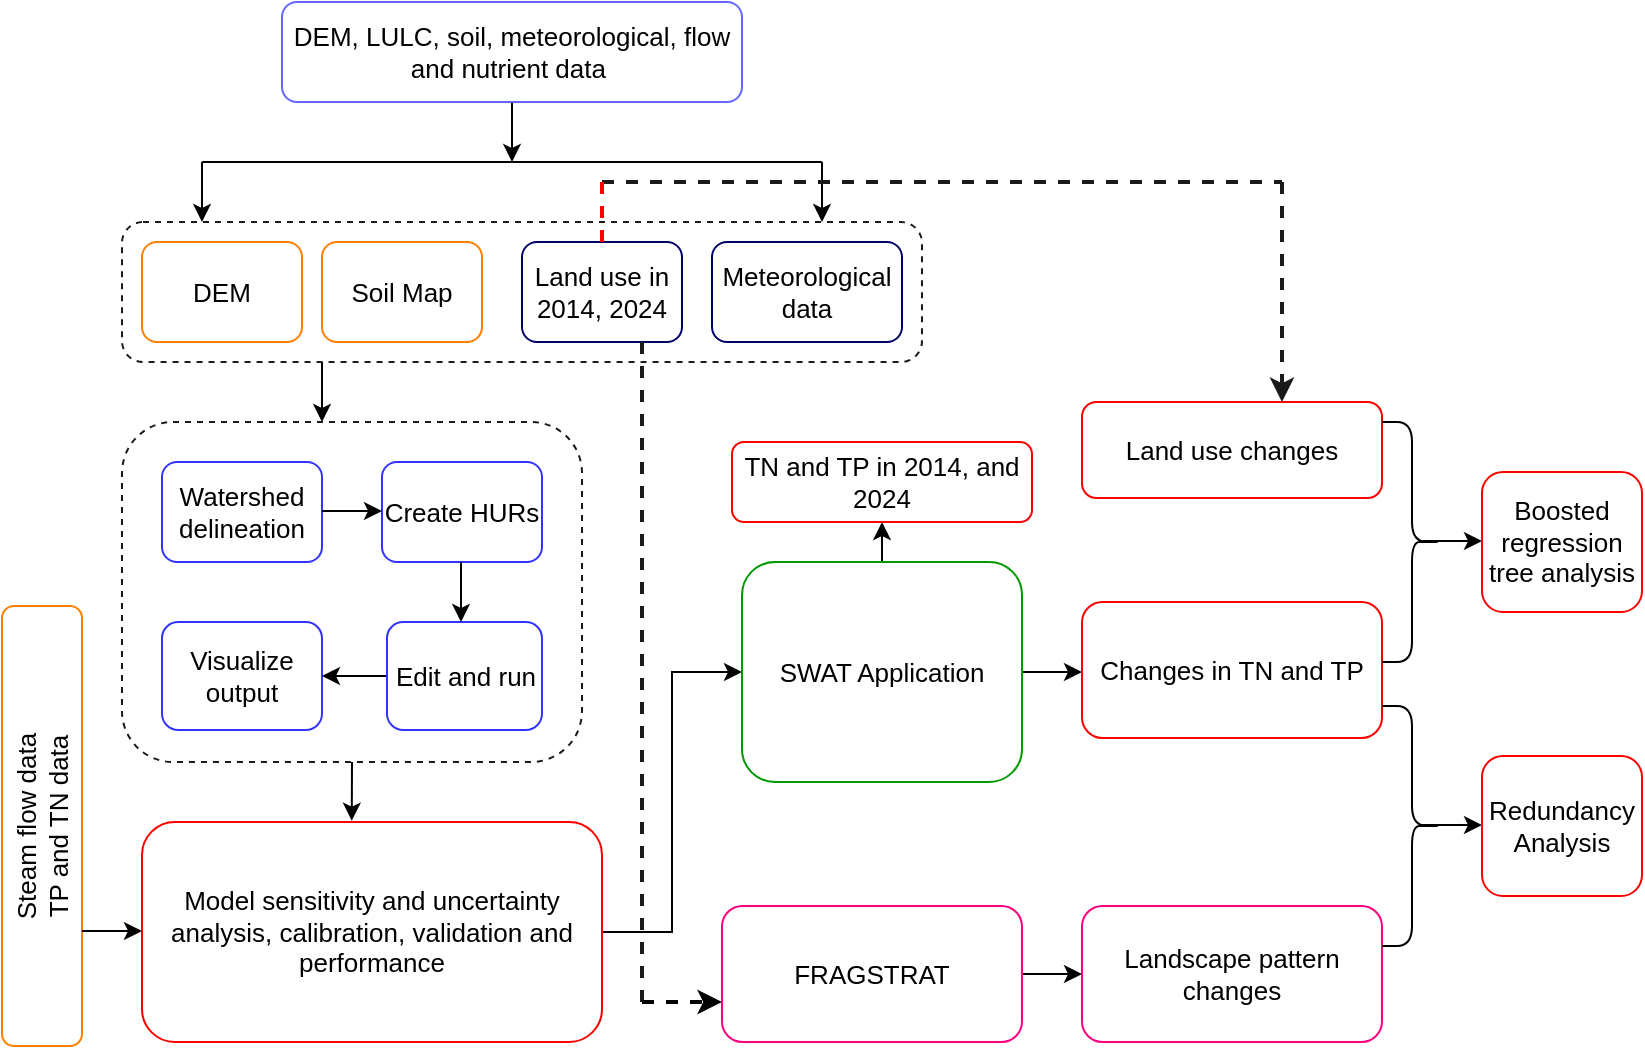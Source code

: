 <mxfile version="24.7.16">
  <diagram name="Page-1" id="q1SrvqOMJQUruvQINd5Y">
    <mxGraphModel dx="1032" dy="501" grid="1" gridSize="10" guides="1" tooltips="1" connect="1" arrows="1" fold="1" page="1" pageScale="1" pageWidth="1169" pageHeight="827" math="0" shadow="0">
      <root>
        <mxCell id="0" />
        <mxCell id="1" parent="0" />
        <mxCell id="NQC0zaJRsaxivw5q0Agu-12" value="" style="rounded=1;whiteSpace=wrap;html=1;strokeColor=#1A1A1A;dashed=1;" vertex="1" parent="1">
          <mxGeometry x="110" y="190" width="400" height="70" as="geometry" />
        </mxCell>
        <mxCell id="NQC0zaJRsaxivw5q0Agu-17" style="edgeStyle=orthogonalEdgeStyle;rounded=0;orthogonalLoop=1;jettySize=auto;html=1;exitX=0.5;exitY=1;exitDx=0;exitDy=0;" edge="1" parent="1" source="NQC0zaJRsaxivw5q0Agu-1">
          <mxGeometry relative="1" as="geometry">
            <mxPoint x="305" y="160" as="targetPoint" />
          </mxGeometry>
        </mxCell>
        <mxCell id="NQC0zaJRsaxivw5q0Agu-1" value="&lt;font style=&quot;font-size: 13px;&quot;&gt;DEM, LULC, soil, meteorological, flow and nutrient data&amp;nbsp;&lt;/font&gt;" style="rounded=1;whiteSpace=wrap;html=1;strokeColor=#6666FF;" vertex="1" parent="1">
          <mxGeometry x="190" y="80" width="230" height="50" as="geometry" />
        </mxCell>
        <mxCell id="NQC0zaJRsaxivw5q0Agu-8" value="&lt;font style=&quot;font-size: 13px;&quot;&gt;DEM&lt;/font&gt;" style="rounded=1;whiteSpace=wrap;html=1;strokeColor=#FF8000;" vertex="1" parent="1">
          <mxGeometry x="120" y="200" width="80" height="50" as="geometry" />
        </mxCell>
        <mxCell id="NQC0zaJRsaxivw5q0Agu-10" value="" style="endArrow=none;html=1;rounded=0;" edge="1" parent="1">
          <mxGeometry width="50" height="50" relative="1" as="geometry">
            <mxPoint x="150" y="160" as="sourcePoint" />
            <mxPoint x="460" y="160" as="targetPoint" />
          </mxGeometry>
        </mxCell>
        <mxCell id="NQC0zaJRsaxivw5q0Agu-11" style="edgeStyle=orthogonalEdgeStyle;rounded=0;orthogonalLoop=1;jettySize=auto;html=1;exitX=0.5;exitY=1;exitDx=0;exitDy=0;" edge="1" parent="1">
          <mxGeometry relative="1" as="geometry">
            <mxPoint x="150" y="190" as="targetPoint" />
            <mxPoint x="150" y="160" as="sourcePoint" />
          </mxGeometry>
        </mxCell>
        <mxCell id="NQC0zaJRsaxivw5q0Agu-13" value="&lt;font style=&quot;font-size: 13px;&quot;&gt;Soil Map&lt;/font&gt;" style="rounded=1;whiteSpace=wrap;html=1;strokeColor=#FF8000;" vertex="1" parent="1">
          <mxGeometry x="210" y="200" width="80" height="50" as="geometry" />
        </mxCell>
        <mxCell id="NQC0zaJRsaxivw5q0Agu-14" value="&lt;font style=&quot;font-size: 13px;&quot;&gt;Land use in 2014, 2024&lt;/font&gt;" style="rounded=1;whiteSpace=wrap;html=1;strokeColor=#000066;" vertex="1" parent="1">
          <mxGeometry x="310" y="200" width="80" height="50" as="geometry" />
        </mxCell>
        <mxCell id="NQC0zaJRsaxivw5q0Agu-15" value="&lt;font style=&quot;font-size: 13px;&quot;&gt;Meteorological data&lt;/font&gt;" style="rounded=1;whiteSpace=wrap;html=1;strokeColor=#000066;" vertex="1" parent="1">
          <mxGeometry x="405" y="200" width="95" height="50" as="geometry" />
        </mxCell>
        <mxCell id="NQC0zaJRsaxivw5q0Agu-16" style="edgeStyle=orthogonalEdgeStyle;rounded=0;orthogonalLoop=1;jettySize=auto;html=1;exitX=0.5;exitY=1;exitDx=0;exitDy=0;" edge="1" parent="1">
          <mxGeometry relative="1" as="geometry">
            <mxPoint x="460" y="190" as="targetPoint" />
            <mxPoint x="460" y="160" as="sourcePoint" />
          </mxGeometry>
        </mxCell>
        <mxCell id="NQC0zaJRsaxivw5q0Agu-18" value="" style="rounded=1;whiteSpace=wrap;html=1;strokeColor=#1A1A1A;dashed=1;" vertex="1" parent="1">
          <mxGeometry x="110" y="290" width="230" height="170" as="geometry" />
        </mxCell>
        <mxCell id="NQC0zaJRsaxivw5q0Agu-19" value="&lt;font style=&quot;font-size: 13px;&quot;&gt;Watershed delineation&lt;/font&gt;" style="rounded=1;whiteSpace=wrap;html=1;strokeColor=#3333FF;" vertex="1" parent="1">
          <mxGeometry x="130" y="310" width="80" height="50" as="geometry" />
        </mxCell>
        <mxCell id="NQC0zaJRsaxivw5q0Agu-20" value="&lt;font style=&quot;font-size: 13px;&quot;&gt;Create HURs&lt;/font&gt;" style="rounded=1;whiteSpace=wrap;html=1;strokeColor=#3333FF;" vertex="1" parent="1">
          <mxGeometry x="240" y="310" width="80" height="50" as="geometry" />
        </mxCell>
        <mxCell id="NQC0zaJRsaxivw5q0Agu-21" value="&lt;font style=&quot;font-size: 13px;&quot;&gt;Visualize output&lt;/font&gt;" style="rounded=1;whiteSpace=wrap;html=1;strokeColor=#3333FF;" vertex="1" parent="1">
          <mxGeometry x="130" y="390" width="80" height="54" as="geometry" />
        </mxCell>
        <mxCell id="NQC0zaJRsaxivw5q0Agu-30" style="edgeStyle=orthogonalEdgeStyle;rounded=0;orthogonalLoop=1;jettySize=auto;html=1;exitX=0;exitY=0.5;exitDx=0;exitDy=0;entryX=1;entryY=0.5;entryDx=0;entryDy=0;" edge="1" parent="1" source="NQC0zaJRsaxivw5q0Agu-22" target="NQC0zaJRsaxivw5q0Agu-21">
          <mxGeometry relative="1" as="geometry" />
        </mxCell>
        <mxCell id="NQC0zaJRsaxivw5q0Agu-22" value="&lt;font style=&quot;font-size: 13px;&quot;&gt;Edit and run&lt;/font&gt;" style="rounded=1;whiteSpace=wrap;html=1;strokeColor=#3333FF;" vertex="1" parent="1">
          <mxGeometry x="242.5" y="390" width="77.5" height="54" as="geometry" />
        </mxCell>
        <mxCell id="NQC0zaJRsaxivw5q0Agu-23" style="edgeStyle=orthogonalEdgeStyle;rounded=0;orthogonalLoop=1;jettySize=auto;html=1;exitX=0.5;exitY=1;exitDx=0;exitDy=0;" edge="1" parent="1">
          <mxGeometry relative="1" as="geometry">
            <mxPoint x="210" y="290" as="targetPoint" />
            <mxPoint x="210" y="260" as="sourcePoint" />
          </mxGeometry>
        </mxCell>
        <mxCell id="NQC0zaJRsaxivw5q0Agu-24" style="edgeStyle=orthogonalEdgeStyle;rounded=0;orthogonalLoop=1;jettySize=auto;html=1;exitX=0.5;exitY=1;exitDx=0;exitDy=0;" edge="1" parent="1">
          <mxGeometry relative="1" as="geometry">
            <mxPoint x="240" y="334.5" as="targetPoint" />
            <mxPoint x="210" y="334.5" as="sourcePoint" />
          </mxGeometry>
        </mxCell>
        <mxCell id="NQC0zaJRsaxivw5q0Agu-25" style="edgeStyle=orthogonalEdgeStyle;rounded=0;orthogonalLoop=1;jettySize=auto;html=1;exitX=0.5;exitY=1;exitDx=0;exitDy=0;" edge="1" parent="1">
          <mxGeometry relative="1" as="geometry">
            <mxPoint x="279.5" y="390" as="targetPoint" />
            <mxPoint x="279.5" y="360" as="sourcePoint" />
          </mxGeometry>
        </mxCell>
        <mxCell id="NQC0zaJRsaxivw5q0Agu-44" style="edgeStyle=orthogonalEdgeStyle;rounded=0;orthogonalLoop=1;jettySize=auto;html=1;exitX=1;exitY=0.5;exitDx=0;exitDy=0;entryX=0;entryY=0.5;entryDx=0;entryDy=0;" edge="1" parent="1" source="NQC0zaJRsaxivw5q0Agu-31" target="NQC0zaJRsaxivw5q0Agu-32">
          <mxGeometry relative="1" as="geometry" />
        </mxCell>
        <mxCell id="NQC0zaJRsaxivw5q0Agu-31" value="&lt;font style=&quot;font-size: 13px;&quot;&gt;Model sensitivity and uncertainty analysis, calibration, validation and performance&lt;/font&gt;" style="rounded=1;whiteSpace=wrap;html=1;strokeColor=#FF0000;" vertex="1" parent="1">
          <mxGeometry x="120" y="490" width="230" height="110" as="geometry" />
        </mxCell>
        <mxCell id="NQC0zaJRsaxivw5q0Agu-56" style="edgeStyle=orthogonalEdgeStyle;rounded=0;orthogonalLoop=1;jettySize=auto;html=1;exitX=1;exitY=0.5;exitDx=0;exitDy=0;" edge="1" parent="1" source="NQC0zaJRsaxivw5q0Agu-32">
          <mxGeometry relative="1" as="geometry">
            <mxPoint x="590" y="415" as="targetPoint" />
          </mxGeometry>
        </mxCell>
        <mxCell id="NQC0zaJRsaxivw5q0Agu-63" style="edgeStyle=orthogonalEdgeStyle;rounded=0;orthogonalLoop=1;jettySize=auto;html=1;exitX=0.5;exitY=0;exitDx=0;exitDy=0;entryX=0.5;entryY=1;entryDx=0;entryDy=0;" edge="1" parent="1" source="NQC0zaJRsaxivw5q0Agu-32" target="NQC0zaJRsaxivw5q0Agu-61">
          <mxGeometry relative="1" as="geometry" />
        </mxCell>
        <mxCell id="NQC0zaJRsaxivw5q0Agu-32" value="&lt;font style=&quot;font-size: 13px;&quot;&gt;SWAT Application&lt;/font&gt;" style="rounded=1;whiteSpace=wrap;html=1;strokeColor=#009900;" vertex="1" parent="1">
          <mxGeometry x="420" y="360" width="140" height="110" as="geometry" />
        </mxCell>
        <mxCell id="NQC0zaJRsaxivw5q0Agu-33" value="&lt;font style=&quot;font-size: 13px;&quot;&gt;Changes in TN and TP&lt;/font&gt;" style="rounded=1;whiteSpace=wrap;html=1;strokeColor=#FF0000;" vertex="1" parent="1">
          <mxGeometry x="590" y="380" width="150" height="68" as="geometry" />
        </mxCell>
        <mxCell id="NQC0zaJRsaxivw5q0Agu-34" value="&lt;font style=&quot;font-size: 13px;&quot;&gt;Land use changes&lt;/font&gt;" style="rounded=1;whiteSpace=wrap;html=1;strokeColor=#FF0000;" vertex="1" parent="1">
          <mxGeometry x="590" y="280" width="150" height="48" as="geometry" />
        </mxCell>
        <mxCell id="NQC0zaJRsaxivw5q0Agu-35" style="edgeStyle=orthogonalEdgeStyle;rounded=0;orthogonalLoop=1;jettySize=auto;html=1;exitX=0.5;exitY=1;exitDx=0;exitDy=0;entryX=0.456;entryY=-0.006;entryDx=0;entryDy=0;entryPerimeter=0;" edge="1" parent="1" source="NQC0zaJRsaxivw5q0Agu-18" target="NQC0zaJRsaxivw5q0Agu-31">
          <mxGeometry relative="1" as="geometry" />
        </mxCell>
        <mxCell id="NQC0zaJRsaxivw5q0Agu-36" value="&lt;font style=&quot;font-size: 13px;&quot;&gt;Steam flow data&lt;/font&gt;&lt;div&gt;&lt;span style=&quot;font-size: 13px;&quot;&gt;TP and TN data&lt;/span&gt;&lt;/div&gt;" style="rounded=1;whiteSpace=wrap;html=1;strokeColor=#FF8000;rotation=-90;" vertex="1" parent="1">
          <mxGeometry x="-40" y="472" width="220" height="40" as="geometry" />
        </mxCell>
        <mxCell id="NQC0zaJRsaxivw5q0Agu-42" value="&lt;font style=&quot;font-size: 13px;&quot;&gt;Landscape pattern changes&lt;/font&gt;" style="rounded=1;whiteSpace=wrap;html=1;strokeColor=#FF0080;" vertex="1" parent="1">
          <mxGeometry x="590" y="532" width="150" height="68" as="geometry" />
        </mxCell>
        <mxCell id="NQC0zaJRsaxivw5q0Agu-55" style="edgeStyle=orthogonalEdgeStyle;rounded=0;orthogonalLoop=1;jettySize=auto;html=1;exitX=1;exitY=0.5;exitDx=0;exitDy=0;entryX=0;entryY=0.5;entryDx=0;entryDy=0;" edge="1" parent="1" source="NQC0zaJRsaxivw5q0Agu-43" target="NQC0zaJRsaxivw5q0Agu-42">
          <mxGeometry relative="1" as="geometry" />
        </mxCell>
        <mxCell id="NQC0zaJRsaxivw5q0Agu-43" value="&lt;font style=&quot;font-size: 13px;&quot;&gt;FRAGSTRAT&lt;/font&gt;" style="rounded=1;whiteSpace=wrap;html=1;strokeColor=#FF0080;" vertex="1" parent="1">
          <mxGeometry x="410" y="532" width="150" height="68" as="geometry" />
        </mxCell>
        <mxCell id="NQC0zaJRsaxivw5q0Agu-46" value="" style="endArrow=none;html=1;rounded=0;dashed=1;strokeColor=#1A1A1A;strokeWidth=2;" edge="1" parent="1">
          <mxGeometry width="50" height="50" relative="1" as="geometry">
            <mxPoint x="350" y="170" as="sourcePoint" />
            <mxPoint x="690" y="170" as="targetPoint" />
          </mxGeometry>
        </mxCell>
        <mxCell id="NQC0zaJRsaxivw5q0Agu-47" value="" style="endArrow=classic;html=1;rounded=0;dashed=1;strokeColor=#1A1A1A;strokeWidth=2;" edge="1" parent="1">
          <mxGeometry width="50" height="50" relative="1" as="geometry">
            <mxPoint x="690" y="170" as="sourcePoint" />
            <mxPoint x="690" y="280" as="targetPoint" />
          </mxGeometry>
        </mxCell>
        <mxCell id="NQC0zaJRsaxivw5q0Agu-48" value="" style="endArrow=none;html=1;rounded=0;dashed=1;strokeColor=#FF0000;strokeWidth=2;" edge="1" parent="1">
          <mxGeometry width="50" height="50" relative="1" as="geometry">
            <mxPoint x="350" y="200" as="sourcePoint" />
            <mxPoint x="350" y="170" as="targetPoint" />
          </mxGeometry>
        </mxCell>
        <mxCell id="NQC0zaJRsaxivw5q0Agu-51" value="" style="endArrow=classic;html=1;rounded=0;" edge="1" parent="1">
          <mxGeometry width="50" height="50" relative="1" as="geometry">
            <mxPoint x="90" y="544.5" as="sourcePoint" />
            <mxPoint x="120" y="544.5" as="targetPoint" />
          </mxGeometry>
        </mxCell>
        <mxCell id="NQC0zaJRsaxivw5q0Agu-52" value="" style="endArrow=none;html=1;rounded=0;dashed=1;strokeColor=#1A1A1A;strokeWidth=2;" edge="1" parent="1">
          <mxGeometry width="50" height="50" relative="1" as="geometry">
            <mxPoint x="370" y="250" as="sourcePoint" />
            <mxPoint x="370" y="580" as="targetPoint" />
          </mxGeometry>
        </mxCell>
        <mxCell id="NQC0zaJRsaxivw5q0Agu-54" value="" style="endArrow=classic;html=1;rounded=0;dashed=1;strokeWidth=2;" edge="1" parent="1">
          <mxGeometry width="50" height="50" relative="1" as="geometry">
            <mxPoint x="370" y="580" as="sourcePoint" />
            <mxPoint x="410" y="580" as="targetPoint" />
          </mxGeometry>
        </mxCell>
        <mxCell id="NQC0zaJRsaxivw5q0Agu-57" value="" style="shape=curlyBracket;whiteSpace=wrap;html=1;rounded=1;flipH=1;labelPosition=right;verticalLabelPosition=middle;align=left;verticalAlign=middle;size=0.5;" vertex="1" parent="1">
          <mxGeometry x="740" y="290" width="30" height="120" as="geometry" />
        </mxCell>
        <mxCell id="NQC0zaJRsaxivw5q0Agu-58" value="" style="endArrow=classic;html=1;rounded=0;" edge="1" parent="1">
          <mxGeometry width="50" height="50" relative="1" as="geometry">
            <mxPoint x="760" y="349.5" as="sourcePoint" />
            <mxPoint x="790" y="349.5" as="targetPoint" />
          </mxGeometry>
        </mxCell>
        <mxCell id="NQC0zaJRsaxivw5q0Agu-59" value="" style="shape=curlyBracket;whiteSpace=wrap;html=1;rounded=1;flipH=1;labelPosition=right;verticalLabelPosition=middle;align=left;verticalAlign=middle;size=0.5;" vertex="1" parent="1">
          <mxGeometry x="740" y="432" width="30" height="120" as="geometry" />
        </mxCell>
        <mxCell id="NQC0zaJRsaxivw5q0Agu-60" value="" style="endArrow=classic;html=1;rounded=0;" edge="1" parent="1">
          <mxGeometry width="50" height="50" relative="1" as="geometry">
            <mxPoint x="760" y="491.5" as="sourcePoint" />
            <mxPoint x="790" y="491.5" as="targetPoint" />
          </mxGeometry>
        </mxCell>
        <mxCell id="NQC0zaJRsaxivw5q0Agu-61" value="&lt;font style=&quot;font-size: 13px;&quot;&gt;TN and TP in 2014, and 2024&lt;/font&gt;" style="rounded=1;whiteSpace=wrap;html=1;strokeColor=#FF0000;" vertex="1" parent="1">
          <mxGeometry x="415" y="300" width="150" height="40" as="geometry" />
        </mxCell>
        <mxCell id="NQC0zaJRsaxivw5q0Agu-64" value="&lt;font style=&quot;font-size: 13px;&quot;&gt;Redundancy Analysis&lt;/font&gt;" style="rounded=1;whiteSpace=wrap;html=1;strokeColor=#FF0000;" vertex="1" parent="1">
          <mxGeometry x="790" y="457" width="80" height="70" as="geometry" />
        </mxCell>
        <mxCell id="NQC0zaJRsaxivw5q0Agu-65" value="&lt;font style=&quot;font-size: 13px;&quot;&gt;Boosted regression tree analysis&lt;/font&gt;" style="rounded=1;whiteSpace=wrap;html=1;strokeColor=#FF0000;" vertex="1" parent="1">
          <mxGeometry x="790" y="315" width="80" height="70" as="geometry" />
        </mxCell>
      </root>
    </mxGraphModel>
  </diagram>
</mxfile>
